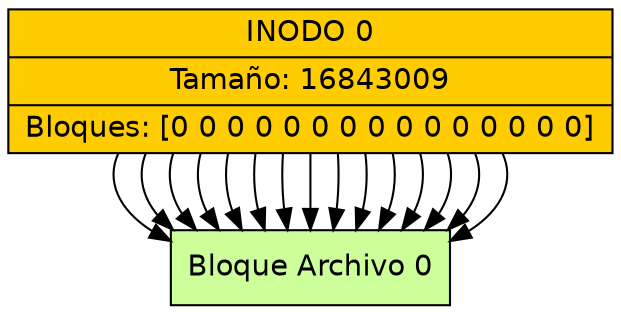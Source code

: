 digraph G {
rankdir=TB;
node [shape=record, style=filled, fontname=Helvetica];
inode0 [label="{INODO 0|Tamaño: 16843009|Bloques: [0 0 0 0 0 0 0 0 0 0 0 0 0 0 0]}" fillcolor="#FFCC00"];
block0 [label="Bloque Archivo 0" fillcolor="#CCFF99"];
inode0 -> block0;
block0 [label="Bloque Archivo 0" fillcolor="#CCFF99"];
inode0 -> block0;
block0 [label="Bloque Archivo 0" fillcolor="#CCFF99"];
inode0 -> block0;
block0 [label="Bloque Archivo 0" fillcolor="#CCFF99"];
inode0 -> block0;
block0 [label="Bloque Archivo 0" fillcolor="#CCFF99"];
inode0 -> block0;
block0 [label="Bloque Archivo 0" fillcolor="#CCFF99"];
inode0 -> block0;
block0 [label="Bloque Archivo 0" fillcolor="#CCFF99"];
inode0 -> block0;
block0 [label="Bloque Archivo 0" fillcolor="#CCFF99"];
inode0 -> block0;
block0 [label="Bloque Archivo 0" fillcolor="#CCFF99"];
inode0 -> block0;
block0 [label="Bloque Archivo 0" fillcolor="#CCFF99"];
inode0 -> block0;
block0 [label="Bloque Archivo 0" fillcolor="#CCFF99"];
inode0 -> block0;
block0 [label="Bloque Archivo 0" fillcolor="#CCFF99"];
inode0 -> block0;
block0 [label="Bloque Archivo 0" fillcolor="#CCFF99"];
inode0 -> block0;
block0 [label="Bloque Archivo 0" fillcolor="#CCFF99"];
inode0 -> block0;
block0 [label="Bloque Archivo 0" fillcolor="#CCFF99"];
inode0 -> block0;
}
